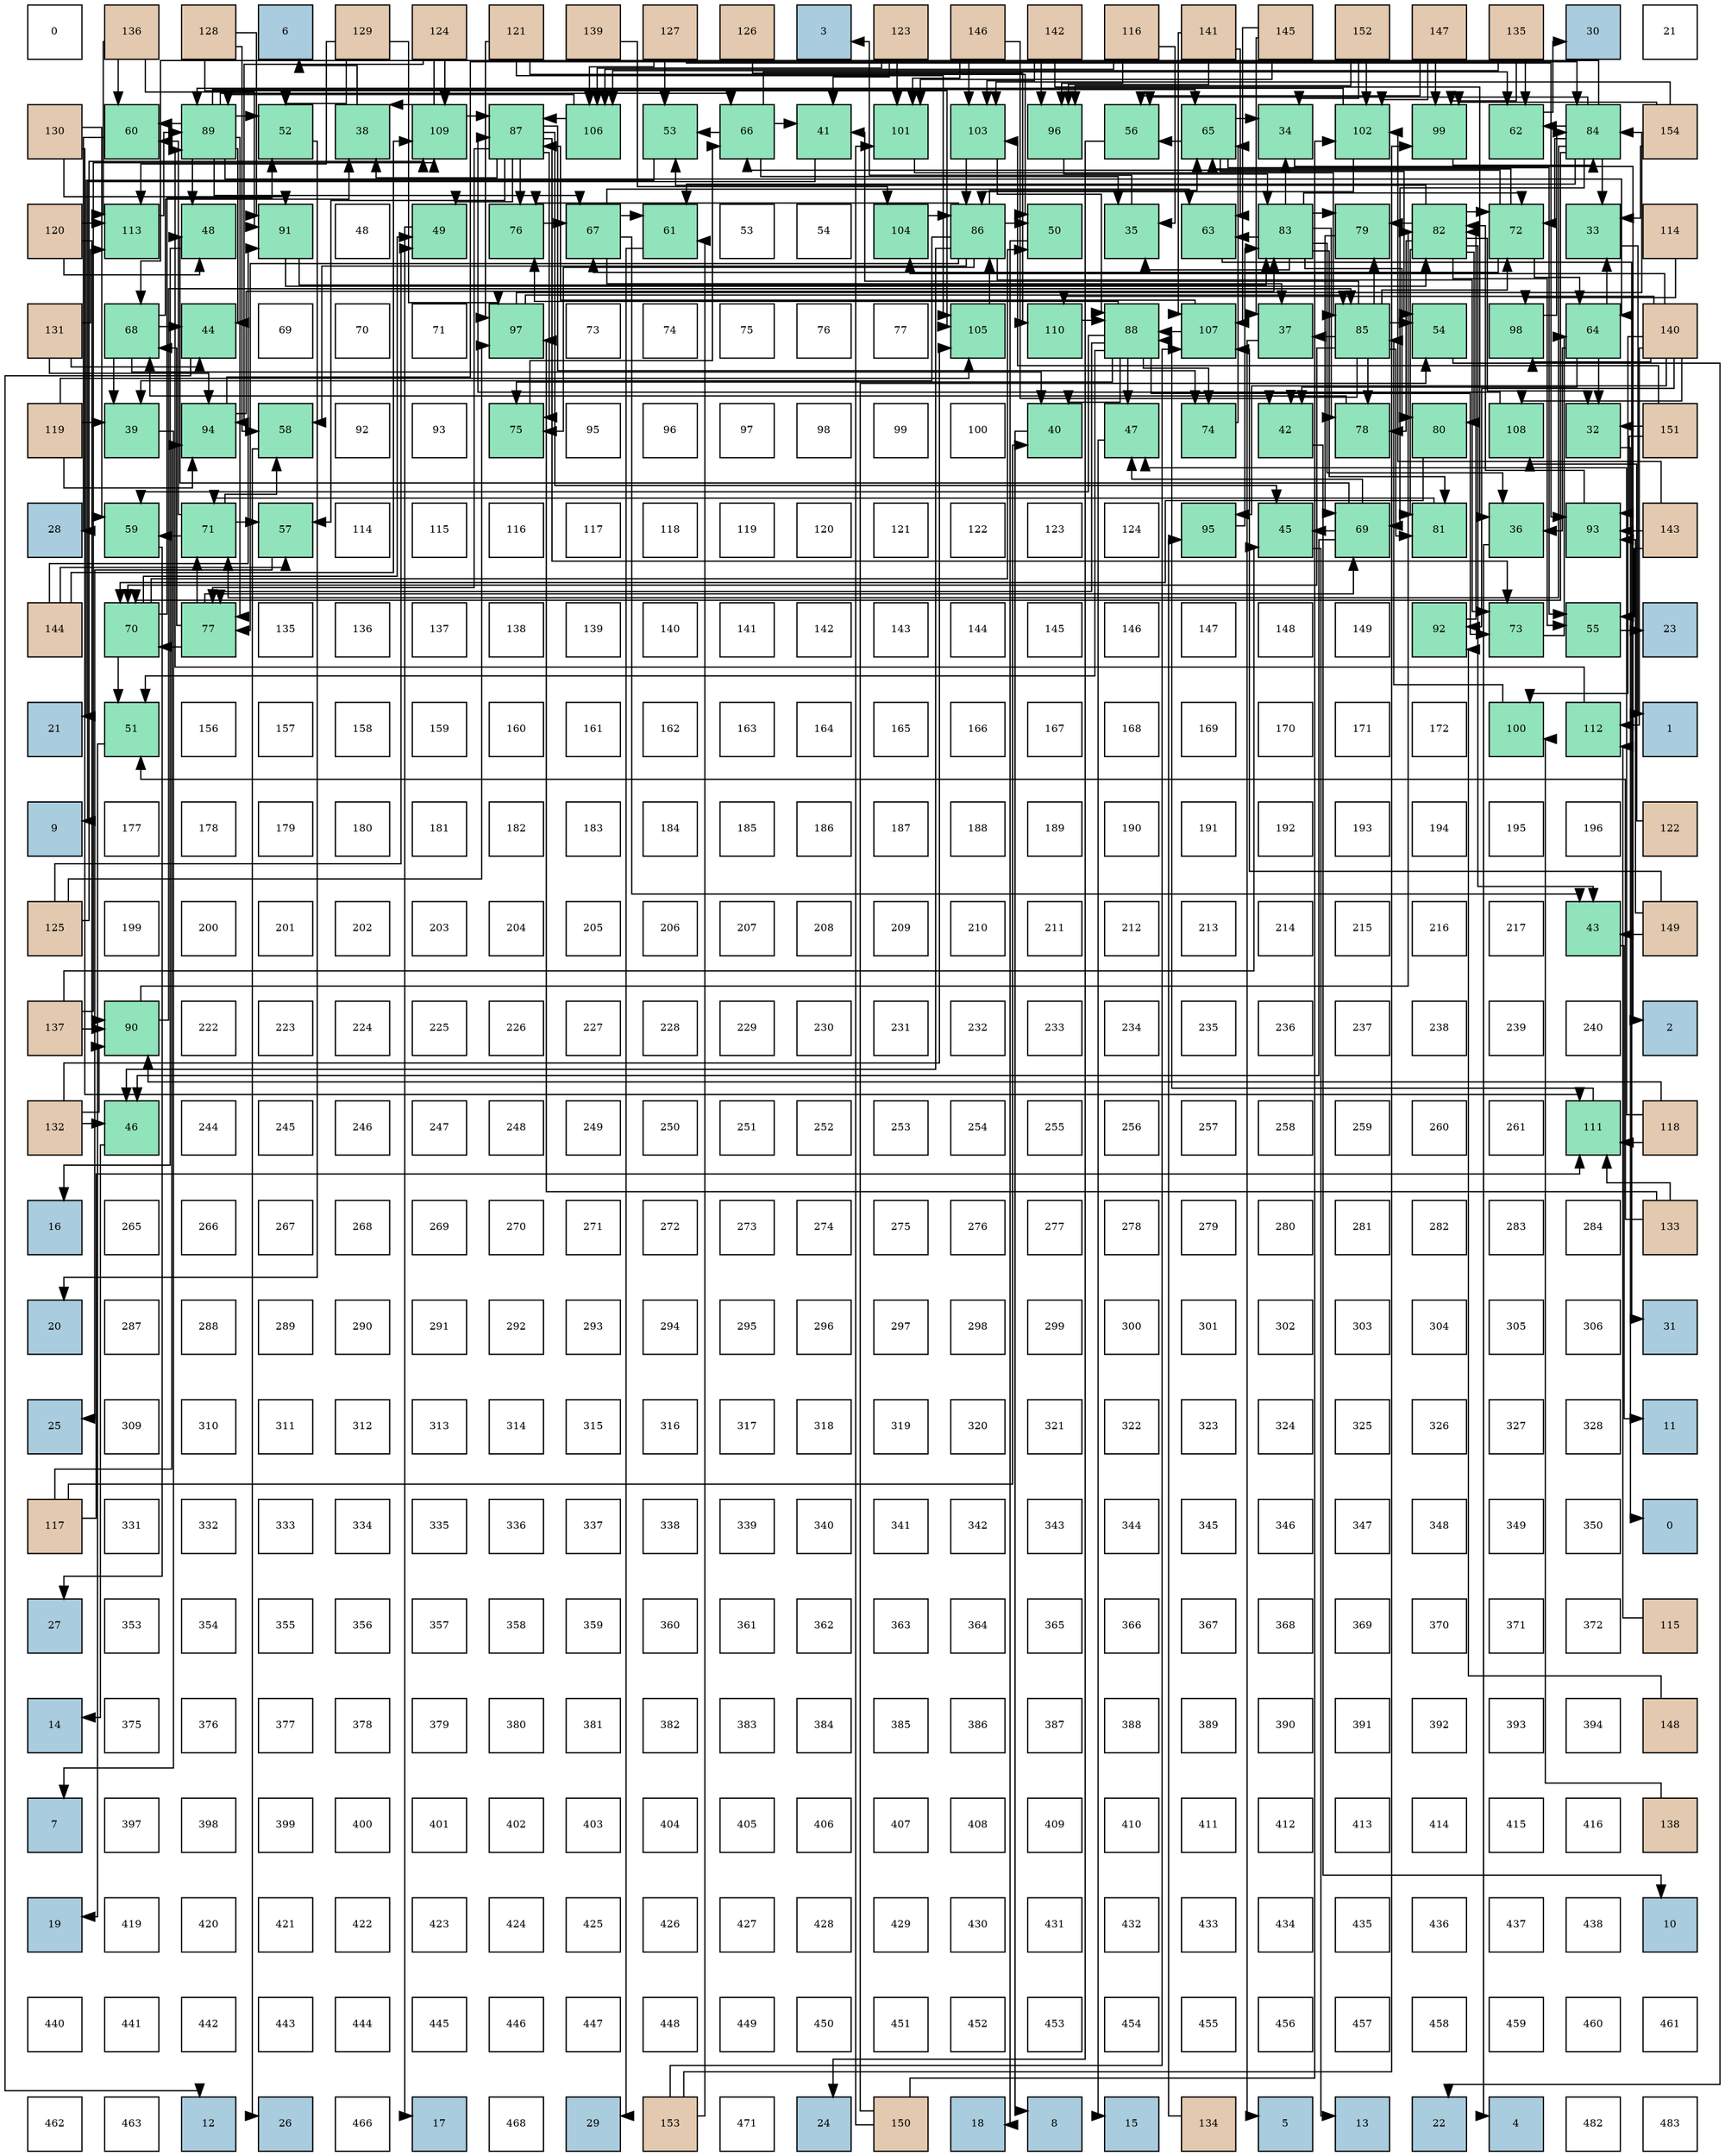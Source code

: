 digraph layout{
 rankdir=TB;
 splines=ortho;
 node [style=filled shape=square fixedsize=true width=0.6];
0[label="0", fontsize=8, fillcolor="#ffffff"];
1[label="136", fontsize=8, fillcolor="#e3c9af"];
2[label="128", fontsize=8, fillcolor="#e3c9af"];
3[label="6", fontsize=8, fillcolor="#a9ccde"];
4[label="129", fontsize=8, fillcolor="#e3c9af"];
5[label="124", fontsize=8, fillcolor="#e3c9af"];
6[label="121", fontsize=8, fillcolor="#e3c9af"];
7[label="139", fontsize=8, fillcolor="#e3c9af"];
8[label="127", fontsize=8, fillcolor="#e3c9af"];
9[label="126", fontsize=8, fillcolor="#e3c9af"];
10[label="3", fontsize=8, fillcolor="#a9ccde"];
11[label="123", fontsize=8, fillcolor="#e3c9af"];
12[label="146", fontsize=8, fillcolor="#e3c9af"];
13[label="142", fontsize=8, fillcolor="#e3c9af"];
14[label="116", fontsize=8, fillcolor="#e3c9af"];
15[label="141", fontsize=8, fillcolor="#e3c9af"];
16[label="145", fontsize=8, fillcolor="#e3c9af"];
17[label="152", fontsize=8, fillcolor="#e3c9af"];
18[label="147", fontsize=8, fillcolor="#e3c9af"];
19[label="135", fontsize=8, fillcolor="#e3c9af"];
20[label="30", fontsize=8, fillcolor="#a9ccde"];
21[label="21", fontsize=8, fillcolor="#ffffff"];
22[label="130", fontsize=8, fillcolor="#e3c9af"];
23[label="60", fontsize=8, fillcolor="#91e3bb"];
24[label="89", fontsize=8, fillcolor="#91e3bb"];
25[label="52", fontsize=8, fillcolor="#91e3bb"];
26[label="38", fontsize=8, fillcolor="#91e3bb"];
27[label="109", fontsize=8, fillcolor="#91e3bb"];
28[label="87", fontsize=8, fillcolor="#91e3bb"];
29[label="106", fontsize=8, fillcolor="#91e3bb"];
30[label="53", fontsize=8, fillcolor="#91e3bb"];
31[label="66", fontsize=8, fillcolor="#91e3bb"];
32[label="41", fontsize=8, fillcolor="#91e3bb"];
33[label="101", fontsize=8, fillcolor="#91e3bb"];
34[label="103", fontsize=8, fillcolor="#91e3bb"];
35[label="96", fontsize=8, fillcolor="#91e3bb"];
36[label="56", fontsize=8, fillcolor="#91e3bb"];
37[label="65", fontsize=8, fillcolor="#91e3bb"];
38[label="34", fontsize=8, fillcolor="#91e3bb"];
39[label="102", fontsize=8, fillcolor="#91e3bb"];
40[label="99", fontsize=8, fillcolor="#91e3bb"];
41[label="62", fontsize=8, fillcolor="#91e3bb"];
42[label="84", fontsize=8, fillcolor="#91e3bb"];
43[label="154", fontsize=8, fillcolor="#e3c9af"];
44[label="120", fontsize=8, fillcolor="#e3c9af"];
45[label="113", fontsize=8, fillcolor="#91e3bb"];
46[label="48", fontsize=8, fillcolor="#91e3bb"];
47[label="91", fontsize=8, fillcolor="#91e3bb"];
48[label="48", fontsize=8, fillcolor="#ffffff"];
49[label="49", fontsize=8, fillcolor="#91e3bb"];
50[label="76", fontsize=8, fillcolor="#91e3bb"];
51[label="67", fontsize=8, fillcolor="#91e3bb"];
52[label="61", fontsize=8, fillcolor="#91e3bb"];
53[label="53", fontsize=8, fillcolor="#ffffff"];
54[label="54", fontsize=8, fillcolor="#ffffff"];
55[label="104", fontsize=8, fillcolor="#91e3bb"];
56[label="86", fontsize=8, fillcolor="#91e3bb"];
57[label="50", fontsize=8, fillcolor="#91e3bb"];
58[label="35", fontsize=8, fillcolor="#91e3bb"];
59[label="63", fontsize=8, fillcolor="#91e3bb"];
60[label="83", fontsize=8, fillcolor="#91e3bb"];
61[label="79", fontsize=8, fillcolor="#91e3bb"];
62[label="82", fontsize=8, fillcolor="#91e3bb"];
63[label="72", fontsize=8, fillcolor="#91e3bb"];
64[label="33", fontsize=8, fillcolor="#91e3bb"];
65[label="114", fontsize=8, fillcolor="#e3c9af"];
66[label="131", fontsize=8, fillcolor="#e3c9af"];
67[label="68", fontsize=8, fillcolor="#91e3bb"];
68[label="44", fontsize=8, fillcolor="#91e3bb"];
69[label="69", fontsize=8, fillcolor="#ffffff"];
70[label="70", fontsize=8, fillcolor="#ffffff"];
71[label="71", fontsize=8, fillcolor="#ffffff"];
72[label="97", fontsize=8, fillcolor="#91e3bb"];
73[label="73", fontsize=8, fillcolor="#ffffff"];
74[label="74", fontsize=8, fillcolor="#ffffff"];
75[label="75", fontsize=8, fillcolor="#ffffff"];
76[label="76", fontsize=8, fillcolor="#ffffff"];
77[label="77", fontsize=8, fillcolor="#ffffff"];
78[label="105", fontsize=8, fillcolor="#91e3bb"];
79[label="110", fontsize=8, fillcolor="#91e3bb"];
80[label="88", fontsize=8, fillcolor="#91e3bb"];
81[label="107", fontsize=8, fillcolor="#91e3bb"];
82[label="37", fontsize=8, fillcolor="#91e3bb"];
83[label="85", fontsize=8, fillcolor="#91e3bb"];
84[label="54", fontsize=8, fillcolor="#91e3bb"];
85[label="98", fontsize=8, fillcolor="#91e3bb"];
86[label="64", fontsize=8, fillcolor="#91e3bb"];
87[label="140", fontsize=8, fillcolor="#e3c9af"];
88[label="119", fontsize=8, fillcolor="#e3c9af"];
89[label="39", fontsize=8, fillcolor="#91e3bb"];
90[label="94", fontsize=8, fillcolor="#91e3bb"];
91[label="58", fontsize=8, fillcolor="#91e3bb"];
92[label="92", fontsize=8, fillcolor="#ffffff"];
93[label="93", fontsize=8, fillcolor="#ffffff"];
94[label="75", fontsize=8, fillcolor="#91e3bb"];
95[label="95", fontsize=8, fillcolor="#ffffff"];
96[label="96", fontsize=8, fillcolor="#ffffff"];
97[label="97", fontsize=8, fillcolor="#ffffff"];
98[label="98", fontsize=8, fillcolor="#ffffff"];
99[label="99", fontsize=8, fillcolor="#ffffff"];
100[label="100", fontsize=8, fillcolor="#ffffff"];
101[label="40", fontsize=8, fillcolor="#91e3bb"];
102[label="47", fontsize=8, fillcolor="#91e3bb"];
103[label="74", fontsize=8, fillcolor="#91e3bb"];
104[label="42", fontsize=8, fillcolor="#91e3bb"];
105[label="78", fontsize=8, fillcolor="#91e3bb"];
106[label="80", fontsize=8, fillcolor="#91e3bb"];
107[label="108", fontsize=8, fillcolor="#91e3bb"];
108[label="32", fontsize=8, fillcolor="#91e3bb"];
109[label="151", fontsize=8, fillcolor="#e3c9af"];
110[label="28", fontsize=8, fillcolor="#a9ccde"];
111[label="59", fontsize=8, fillcolor="#91e3bb"];
112[label="71", fontsize=8, fillcolor="#91e3bb"];
113[label="57", fontsize=8, fillcolor="#91e3bb"];
114[label="114", fontsize=8, fillcolor="#ffffff"];
115[label="115", fontsize=8, fillcolor="#ffffff"];
116[label="116", fontsize=8, fillcolor="#ffffff"];
117[label="117", fontsize=8, fillcolor="#ffffff"];
118[label="118", fontsize=8, fillcolor="#ffffff"];
119[label="119", fontsize=8, fillcolor="#ffffff"];
120[label="120", fontsize=8, fillcolor="#ffffff"];
121[label="121", fontsize=8, fillcolor="#ffffff"];
122[label="122", fontsize=8, fillcolor="#ffffff"];
123[label="123", fontsize=8, fillcolor="#ffffff"];
124[label="124", fontsize=8, fillcolor="#ffffff"];
125[label="95", fontsize=8, fillcolor="#91e3bb"];
126[label="45", fontsize=8, fillcolor="#91e3bb"];
127[label="69", fontsize=8, fillcolor="#91e3bb"];
128[label="81", fontsize=8, fillcolor="#91e3bb"];
129[label="36", fontsize=8, fillcolor="#91e3bb"];
130[label="93", fontsize=8, fillcolor="#91e3bb"];
131[label="143", fontsize=8, fillcolor="#e3c9af"];
132[label="144", fontsize=8, fillcolor="#e3c9af"];
133[label="70", fontsize=8, fillcolor="#91e3bb"];
134[label="77", fontsize=8, fillcolor="#91e3bb"];
135[label="135", fontsize=8, fillcolor="#ffffff"];
136[label="136", fontsize=8, fillcolor="#ffffff"];
137[label="137", fontsize=8, fillcolor="#ffffff"];
138[label="138", fontsize=8, fillcolor="#ffffff"];
139[label="139", fontsize=8, fillcolor="#ffffff"];
140[label="140", fontsize=8, fillcolor="#ffffff"];
141[label="141", fontsize=8, fillcolor="#ffffff"];
142[label="142", fontsize=8, fillcolor="#ffffff"];
143[label="143", fontsize=8, fillcolor="#ffffff"];
144[label="144", fontsize=8, fillcolor="#ffffff"];
145[label="145", fontsize=8, fillcolor="#ffffff"];
146[label="146", fontsize=8, fillcolor="#ffffff"];
147[label="147", fontsize=8, fillcolor="#ffffff"];
148[label="148", fontsize=8, fillcolor="#ffffff"];
149[label="149", fontsize=8, fillcolor="#ffffff"];
150[label="92", fontsize=8, fillcolor="#91e3bb"];
151[label="73", fontsize=8, fillcolor="#91e3bb"];
152[label="55", fontsize=8, fillcolor="#91e3bb"];
153[label="23", fontsize=8, fillcolor="#a9ccde"];
154[label="21", fontsize=8, fillcolor="#a9ccde"];
155[label="51", fontsize=8, fillcolor="#91e3bb"];
156[label="156", fontsize=8, fillcolor="#ffffff"];
157[label="157", fontsize=8, fillcolor="#ffffff"];
158[label="158", fontsize=8, fillcolor="#ffffff"];
159[label="159", fontsize=8, fillcolor="#ffffff"];
160[label="160", fontsize=8, fillcolor="#ffffff"];
161[label="161", fontsize=8, fillcolor="#ffffff"];
162[label="162", fontsize=8, fillcolor="#ffffff"];
163[label="163", fontsize=8, fillcolor="#ffffff"];
164[label="164", fontsize=8, fillcolor="#ffffff"];
165[label="165", fontsize=8, fillcolor="#ffffff"];
166[label="166", fontsize=8, fillcolor="#ffffff"];
167[label="167", fontsize=8, fillcolor="#ffffff"];
168[label="168", fontsize=8, fillcolor="#ffffff"];
169[label="169", fontsize=8, fillcolor="#ffffff"];
170[label="170", fontsize=8, fillcolor="#ffffff"];
171[label="171", fontsize=8, fillcolor="#ffffff"];
172[label="172", fontsize=8, fillcolor="#ffffff"];
173[label="100", fontsize=8, fillcolor="#91e3bb"];
174[label="112", fontsize=8, fillcolor="#91e3bb"];
175[label="1", fontsize=8, fillcolor="#a9ccde"];
176[label="9", fontsize=8, fillcolor="#a9ccde"];
177[label="177", fontsize=8, fillcolor="#ffffff"];
178[label="178", fontsize=8, fillcolor="#ffffff"];
179[label="179", fontsize=8, fillcolor="#ffffff"];
180[label="180", fontsize=8, fillcolor="#ffffff"];
181[label="181", fontsize=8, fillcolor="#ffffff"];
182[label="182", fontsize=8, fillcolor="#ffffff"];
183[label="183", fontsize=8, fillcolor="#ffffff"];
184[label="184", fontsize=8, fillcolor="#ffffff"];
185[label="185", fontsize=8, fillcolor="#ffffff"];
186[label="186", fontsize=8, fillcolor="#ffffff"];
187[label="187", fontsize=8, fillcolor="#ffffff"];
188[label="188", fontsize=8, fillcolor="#ffffff"];
189[label="189", fontsize=8, fillcolor="#ffffff"];
190[label="190", fontsize=8, fillcolor="#ffffff"];
191[label="191", fontsize=8, fillcolor="#ffffff"];
192[label="192", fontsize=8, fillcolor="#ffffff"];
193[label="193", fontsize=8, fillcolor="#ffffff"];
194[label="194", fontsize=8, fillcolor="#ffffff"];
195[label="195", fontsize=8, fillcolor="#ffffff"];
196[label="196", fontsize=8, fillcolor="#ffffff"];
197[label="122", fontsize=8, fillcolor="#e3c9af"];
198[label="125", fontsize=8, fillcolor="#e3c9af"];
199[label="199", fontsize=8, fillcolor="#ffffff"];
200[label="200", fontsize=8, fillcolor="#ffffff"];
201[label="201", fontsize=8, fillcolor="#ffffff"];
202[label="202", fontsize=8, fillcolor="#ffffff"];
203[label="203", fontsize=8, fillcolor="#ffffff"];
204[label="204", fontsize=8, fillcolor="#ffffff"];
205[label="205", fontsize=8, fillcolor="#ffffff"];
206[label="206", fontsize=8, fillcolor="#ffffff"];
207[label="207", fontsize=8, fillcolor="#ffffff"];
208[label="208", fontsize=8, fillcolor="#ffffff"];
209[label="209", fontsize=8, fillcolor="#ffffff"];
210[label="210", fontsize=8, fillcolor="#ffffff"];
211[label="211", fontsize=8, fillcolor="#ffffff"];
212[label="212", fontsize=8, fillcolor="#ffffff"];
213[label="213", fontsize=8, fillcolor="#ffffff"];
214[label="214", fontsize=8, fillcolor="#ffffff"];
215[label="215", fontsize=8, fillcolor="#ffffff"];
216[label="216", fontsize=8, fillcolor="#ffffff"];
217[label="217", fontsize=8, fillcolor="#ffffff"];
218[label="43", fontsize=8, fillcolor="#91e3bb"];
219[label="149", fontsize=8, fillcolor="#e3c9af"];
220[label="137", fontsize=8, fillcolor="#e3c9af"];
221[label="90", fontsize=8, fillcolor="#91e3bb"];
222[label="222", fontsize=8, fillcolor="#ffffff"];
223[label="223", fontsize=8, fillcolor="#ffffff"];
224[label="224", fontsize=8, fillcolor="#ffffff"];
225[label="225", fontsize=8, fillcolor="#ffffff"];
226[label="226", fontsize=8, fillcolor="#ffffff"];
227[label="227", fontsize=8, fillcolor="#ffffff"];
228[label="228", fontsize=8, fillcolor="#ffffff"];
229[label="229", fontsize=8, fillcolor="#ffffff"];
230[label="230", fontsize=8, fillcolor="#ffffff"];
231[label="231", fontsize=8, fillcolor="#ffffff"];
232[label="232", fontsize=8, fillcolor="#ffffff"];
233[label="233", fontsize=8, fillcolor="#ffffff"];
234[label="234", fontsize=8, fillcolor="#ffffff"];
235[label="235", fontsize=8, fillcolor="#ffffff"];
236[label="236", fontsize=8, fillcolor="#ffffff"];
237[label="237", fontsize=8, fillcolor="#ffffff"];
238[label="238", fontsize=8, fillcolor="#ffffff"];
239[label="239", fontsize=8, fillcolor="#ffffff"];
240[label="240", fontsize=8, fillcolor="#ffffff"];
241[label="2", fontsize=8, fillcolor="#a9ccde"];
242[label="132", fontsize=8, fillcolor="#e3c9af"];
243[label="46", fontsize=8, fillcolor="#91e3bb"];
244[label="244", fontsize=8, fillcolor="#ffffff"];
245[label="245", fontsize=8, fillcolor="#ffffff"];
246[label="246", fontsize=8, fillcolor="#ffffff"];
247[label="247", fontsize=8, fillcolor="#ffffff"];
248[label="248", fontsize=8, fillcolor="#ffffff"];
249[label="249", fontsize=8, fillcolor="#ffffff"];
250[label="250", fontsize=8, fillcolor="#ffffff"];
251[label="251", fontsize=8, fillcolor="#ffffff"];
252[label="252", fontsize=8, fillcolor="#ffffff"];
253[label="253", fontsize=8, fillcolor="#ffffff"];
254[label="254", fontsize=8, fillcolor="#ffffff"];
255[label="255", fontsize=8, fillcolor="#ffffff"];
256[label="256", fontsize=8, fillcolor="#ffffff"];
257[label="257", fontsize=8, fillcolor="#ffffff"];
258[label="258", fontsize=8, fillcolor="#ffffff"];
259[label="259", fontsize=8, fillcolor="#ffffff"];
260[label="260", fontsize=8, fillcolor="#ffffff"];
261[label="261", fontsize=8, fillcolor="#ffffff"];
262[label="111", fontsize=8, fillcolor="#91e3bb"];
263[label="118", fontsize=8, fillcolor="#e3c9af"];
264[label="16", fontsize=8, fillcolor="#a9ccde"];
265[label="265", fontsize=8, fillcolor="#ffffff"];
266[label="266", fontsize=8, fillcolor="#ffffff"];
267[label="267", fontsize=8, fillcolor="#ffffff"];
268[label="268", fontsize=8, fillcolor="#ffffff"];
269[label="269", fontsize=8, fillcolor="#ffffff"];
270[label="270", fontsize=8, fillcolor="#ffffff"];
271[label="271", fontsize=8, fillcolor="#ffffff"];
272[label="272", fontsize=8, fillcolor="#ffffff"];
273[label="273", fontsize=8, fillcolor="#ffffff"];
274[label="274", fontsize=8, fillcolor="#ffffff"];
275[label="275", fontsize=8, fillcolor="#ffffff"];
276[label="276", fontsize=8, fillcolor="#ffffff"];
277[label="277", fontsize=8, fillcolor="#ffffff"];
278[label="278", fontsize=8, fillcolor="#ffffff"];
279[label="279", fontsize=8, fillcolor="#ffffff"];
280[label="280", fontsize=8, fillcolor="#ffffff"];
281[label="281", fontsize=8, fillcolor="#ffffff"];
282[label="282", fontsize=8, fillcolor="#ffffff"];
283[label="283", fontsize=8, fillcolor="#ffffff"];
284[label="284", fontsize=8, fillcolor="#ffffff"];
285[label="133", fontsize=8, fillcolor="#e3c9af"];
286[label="20", fontsize=8, fillcolor="#a9ccde"];
287[label="287", fontsize=8, fillcolor="#ffffff"];
288[label="288", fontsize=8, fillcolor="#ffffff"];
289[label="289", fontsize=8, fillcolor="#ffffff"];
290[label="290", fontsize=8, fillcolor="#ffffff"];
291[label="291", fontsize=8, fillcolor="#ffffff"];
292[label="292", fontsize=8, fillcolor="#ffffff"];
293[label="293", fontsize=8, fillcolor="#ffffff"];
294[label="294", fontsize=8, fillcolor="#ffffff"];
295[label="295", fontsize=8, fillcolor="#ffffff"];
296[label="296", fontsize=8, fillcolor="#ffffff"];
297[label="297", fontsize=8, fillcolor="#ffffff"];
298[label="298", fontsize=8, fillcolor="#ffffff"];
299[label="299", fontsize=8, fillcolor="#ffffff"];
300[label="300", fontsize=8, fillcolor="#ffffff"];
301[label="301", fontsize=8, fillcolor="#ffffff"];
302[label="302", fontsize=8, fillcolor="#ffffff"];
303[label="303", fontsize=8, fillcolor="#ffffff"];
304[label="304", fontsize=8, fillcolor="#ffffff"];
305[label="305", fontsize=8, fillcolor="#ffffff"];
306[label="306", fontsize=8, fillcolor="#ffffff"];
307[label="31", fontsize=8, fillcolor="#a9ccde"];
308[label="25", fontsize=8, fillcolor="#a9ccde"];
309[label="309", fontsize=8, fillcolor="#ffffff"];
310[label="310", fontsize=8, fillcolor="#ffffff"];
311[label="311", fontsize=8, fillcolor="#ffffff"];
312[label="312", fontsize=8, fillcolor="#ffffff"];
313[label="313", fontsize=8, fillcolor="#ffffff"];
314[label="314", fontsize=8, fillcolor="#ffffff"];
315[label="315", fontsize=8, fillcolor="#ffffff"];
316[label="316", fontsize=8, fillcolor="#ffffff"];
317[label="317", fontsize=8, fillcolor="#ffffff"];
318[label="318", fontsize=8, fillcolor="#ffffff"];
319[label="319", fontsize=8, fillcolor="#ffffff"];
320[label="320", fontsize=8, fillcolor="#ffffff"];
321[label="321", fontsize=8, fillcolor="#ffffff"];
322[label="322", fontsize=8, fillcolor="#ffffff"];
323[label="323", fontsize=8, fillcolor="#ffffff"];
324[label="324", fontsize=8, fillcolor="#ffffff"];
325[label="325", fontsize=8, fillcolor="#ffffff"];
326[label="326", fontsize=8, fillcolor="#ffffff"];
327[label="327", fontsize=8, fillcolor="#ffffff"];
328[label="328", fontsize=8, fillcolor="#ffffff"];
329[label="11", fontsize=8, fillcolor="#a9ccde"];
330[label="117", fontsize=8, fillcolor="#e3c9af"];
331[label="331", fontsize=8, fillcolor="#ffffff"];
332[label="332", fontsize=8, fillcolor="#ffffff"];
333[label="333", fontsize=8, fillcolor="#ffffff"];
334[label="334", fontsize=8, fillcolor="#ffffff"];
335[label="335", fontsize=8, fillcolor="#ffffff"];
336[label="336", fontsize=8, fillcolor="#ffffff"];
337[label="337", fontsize=8, fillcolor="#ffffff"];
338[label="338", fontsize=8, fillcolor="#ffffff"];
339[label="339", fontsize=8, fillcolor="#ffffff"];
340[label="340", fontsize=8, fillcolor="#ffffff"];
341[label="341", fontsize=8, fillcolor="#ffffff"];
342[label="342", fontsize=8, fillcolor="#ffffff"];
343[label="343", fontsize=8, fillcolor="#ffffff"];
344[label="344", fontsize=8, fillcolor="#ffffff"];
345[label="345", fontsize=8, fillcolor="#ffffff"];
346[label="346", fontsize=8, fillcolor="#ffffff"];
347[label="347", fontsize=8, fillcolor="#ffffff"];
348[label="348", fontsize=8, fillcolor="#ffffff"];
349[label="349", fontsize=8, fillcolor="#ffffff"];
350[label="350", fontsize=8, fillcolor="#ffffff"];
351[label="0", fontsize=8, fillcolor="#a9ccde"];
352[label="27", fontsize=8, fillcolor="#a9ccde"];
353[label="353", fontsize=8, fillcolor="#ffffff"];
354[label="354", fontsize=8, fillcolor="#ffffff"];
355[label="355", fontsize=8, fillcolor="#ffffff"];
356[label="356", fontsize=8, fillcolor="#ffffff"];
357[label="357", fontsize=8, fillcolor="#ffffff"];
358[label="358", fontsize=8, fillcolor="#ffffff"];
359[label="359", fontsize=8, fillcolor="#ffffff"];
360[label="360", fontsize=8, fillcolor="#ffffff"];
361[label="361", fontsize=8, fillcolor="#ffffff"];
362[label="362", fontsize=8, fillcolor="#ffffff"];
363[label="363", fontsize=8, fillcolor="#ffffff"];
364[label="364", fontsize=8, fillcolor="#ffffff"];
365[label="365", fontsize=8, fillcolor="#ffffff"];
366[label="366", fontsize=8, fillcolor="#ffffff"];
367[label="367", fontsize=8, fillcolor="#ffffff"];
368[label="368", fontsize=8, fillcolor="#ffffff"];
369[label="369", fontsize=8, fillcolor="#ffffff"];
370[label="370", fontsize=8, fillcolor="#ffffff"];
371[label="371", fontsize=8, fillcolor="#ffffff"];
372[label="372", fontsize=8, fillcolor="#ffffff"];
373[label="115", fontsize=8, fillcolor="#e3c9af"];
374[label="14", fontsize=8, fillcolor="#a9ccde"];
375[label="375", fontsize=8, fillcolor="#ffffff"];
376[label="376", fontsize=8, fillcolor="#ffffff"];
377[label="377", fontsize=8, fillcolor="#ffffff"];
378[label="378", fontsize=8, fillcolor="#ffffff"];
379[label="379", fontsize=8, fillcolor="#ffffff"];
380[label="380", fontsize=8, fillcolor="#ffffff"];
381[label="381", fontsize=8, fillcolor="#ffffff"];
382[label="382", fontsize=8, fillcolor="#ffffff"];
383[label="383", fontsize=8, fillcolor="#ffffff"];
384[label="384", fontsize=8, fillcolor="#ffffff"];
385[label="385", fontsize=8, fillcolor="#ffffff"];
386[label="386", fontsize=8, fillcolor="#ffffff"];
387[label="387", fontsize=8, fillcolor="#ffffff"];
388[label="388", fontsize=8, fillcolor="#ffffff"];
389[label="389", fontsize=8, fillcolor="#ffffff"];
390[label="390", fontsize=8, fillcolor="#ffffff"];
391[label="391", fontsize=8, fillcolor="#ffffff"];
392[label="392", fontsize=8, fillcolor="#ffffff"];
393[label="393", fontsize=8, fillcolor="#ffffff"];
394[label="394", fontsize=8, fillcolor="#ffffff"];
395[label="148", fontsize=8, fillcolor="#e3c9af"];
396[label="7", fontsize=8, fillcolor="#a9ccde"];
397[label="397", fontsize=8, fillcolor="#ffffff"];
398[label="398", fontsize=8, fillcolor="#ffffff"];
399[label="399", fontsize=8, fillcolor="#ffffff"];
400[label="400", fontsize=8, fillcolor="#ffffff"];
401[label="401", fontsize=8, fillcolor="#ffffff"];
402[label="402", fontsize=8, fillcolor="#ffffff"];
403[label="403", fontsize=8, fillcolor="#ffffff"];
404[label="404", fontsize=8, fillcolor="#ffffff"];
405[label="405", fontsize=8, fillcolor="#ffffff"];
406[label="406", fontsize=8, fillcolor="#ffffff"];
407[label="407", fontsize=8, fillcolor="#ffffff"];
408[label="408", fontsize=8, fillcolor="#ffffff"];
409[label="409", fontsize=8, fillcolor="#ffffff"];
410[label="410", fontsize=8, fillcolor="#ffffff"];
411[label="411", fontsize=8, fillcolor="#ffffff"];
412[label="412", fontsize=8, fillcolor="#ffffff"];
413[label="413", fontsize=8, fillcolor="#ffffff"];
414[label="414", fontsize=8, fillcolor="#ffffff"];
415[label="415", fontsize=8, fillcolor="#ffffff"];
416[label="416", fontsize=8, fillcolor="#ffffff"];
417[label="138", fontsize=8, fillcolor="#e3c9af"];
418[label="19", fontsize=8, fillcolor="#a9ccde"];
419[label="419", fontsize=8, fillcolor="#ffffff"];
420[label="420", fontsize=8, fillcolor="#ffffff"];
421[label="421", fontsize=8, fillcolor="#ffffff"];
422[label="422", fontsize=8, fillcolor="#ffffff"];
423[label="423", fontsize=8, fillcolor="#ffffff"];
424[label="424", fontsize=8, fillcolor="#ffffff"];
425[label="425", fontsize=8, fillcolor="#ffffff"];
426[label="426", fontsize=8, fillcolor="#ffffff"];
427[label="427", fontsize=8, fillcolor="#ffffff"];
428[label="428", fontsize=8, fillcolor="#ffffff"];
429[label="429", fontsize=8, fillcolor="#ffffff"];
430[label="430", fontsize=8, fillcolor="#ffffff"];
431[label="431", fontsize=8, fillcolor="#ffffff"];
432[label="432", fontsize=8, fillcolor="#ffffff"];
433[label="433", fontsize=8, fillcolor="#ffffff"];
434[label="434", fontsize=8, fillcolor="#ffffff"];
435[label="435", fontsize=8, fillcolor="#ffffff"];
436[label="436", fontsize=8, fillcolor="#ffffff"];
437[label="437", fontsize=8, fillcolor="#ffffff"];
438[label="438", fontsize=8, fillcolor="#ffffff"];
439[label="10", fontsize=8, fillcolor="#a9ccde"];
440[label="440", fontsize=8, fillcolor="#ffffff"];
441[label="441", fontsize=8, fillcolor="#ffffff"];
442[label="442", fontsize=8, fillcolor="#ffffff"];
443[label="443", fontsize=8, fillcolor="#ffffff"];
444[label="444", fontsize=8, fillcolor="#ffffff"];
445[label="445", fontsize=8, fillcolor="#ffffff"];
446[label="446", fontsize=8, fillcolor="#ffffff"];
447[label="447", fontsize=8, fillcolor="#ffffff"];
448[label="448", fontsize=8, fillcolor="#ffffff"];
449[label="449", fontsize=8, fillcolor="#ffffff"];
450[label="450", fontsize=8, fillcolor="#ffffff"];
451[label="451", fontsize=8, fillcolor="#ffffff"];
452[label="452", fontsize=8, fillcolor="#ffffff"];
453[label="453", fontsize=8, fillcolor="#ffffff"];
454[label="454", fontsize=8, fillcolor="#ffffff"];
455[label="455", fontsize=8, fillcolor="#ffffff"];
456[label="456", fontsize=8, fillcolor="#ffffff"];
457[label="457", fontsize=8, fillcolor="#ffffff"];
458[label="458", fontsize=8, fillcolor="#ffffff"];
459[label="459", fontsize=8, fillcolor="#ffffff"];
460[label="460", fontsize=8, fillcolor="#ffffff"];
461[label="461", fontsize=8, fillcolor="#ffffff"];
462[label="462", fontsize=8, fillcolor="#ffffff"];
463[label="463", fontsize=8, fillcolor="#ffffff"];
464[label="12", fontsize=8, fillcolor="#a9ccde"];
465[label="26", fontsize=8, fillcolor="#a9ccde"];
466[label="466", fontsize=8, fillcolor="#ffffff"];
467[label="17", fontsize=8, fillcolor="#a9ccde"];
468[label="468", fontsize=8, fillcolor="#ffffff"];
469[label="29", fontsize=8, fillcolor="#a9ccde"];
470[label="153", fontsize=8, fillcolor="#e3c9af"];
471[label="471", fontsize=8, fillcolor="#ffffff"];
472[label="24", fontsize=8, fillcolor="#a9ccde"];
473[label="150", fontsize=8, fillcolor="#e3c9af"];
474[label="18", fontsize=8, fillcolor="#a9ccde"];
475[label="8", fontsize=8, fillcolor="#a9ccde"];
476[label="15", fontsize=8, fillcolor="#a9ccde"];
477[label="134", fontsize=8, fillcolor="#e3c9af"];
478[label="5", fontsize=8, fillcolor="#a9ccde"];
479[label="13", fontsize=8, fillcolor="#a9ccde"];
480[label="22", fontsize=8, fillcolor="#a9ccde"];
481[label="4", fontsize=8, fillcolor="#a9ccde"];
482[label="482", fontsize=8, fillcolor="#ffffff"];
483[label="483", fontsize=8, fillcolor="#ffffff"];
edge [constraint=false, style=vis];108 -> 351;
64 -> 175;
38 -> 241;
58 -> 10;
129 -> 481;
82 -> 478;
26 -> 3;
89 -> 396;
101 -> 475;
32 -> 176;
104 -> 439;
218 -> 329;
68 -> 464;
126 -> 479;
243 -> 374;
102 -> 476;
46 -> 264;
49 -> 467;
57 -> 474;
155 -> 418;
25 -> 286;
30 -> 154;
84 -> 480;
152 -> 153;
36 -> 472;
113 -> 308;
91 -> 465;
111 -> 352;
23 -> 110;
52 -> 469;
41 -> 20;
59 -> 307;
86 -> 108;
86 -> 64;
86 -> 129;
86 -> 104;
37 -> 38;
37 -> 84;
37 -> 152;
37 -> 36;
31 -> 58;
31 -> 32;
31 -> 30;
31 -> 41;
51 -> 82;
51 -> 218;
51 -> 52;
51 -> 59;
67 -> 26;
67 -> 89;
67 -> 101;
67 -> 68;
127 -> 126;
127 -> 243;
127 -> 102;
127 -> 46;
133 -> 49;
133 -> 57;
133 -> 155;
133 -> 25;
112 -> 113;
112 -> 91;
112 -> 111;
112 -> 23;
63 -> 86;
63 -> 37;
63 -> 31;
63 -> 51;
151 -> 86;
103 -> 37;
94 -> 31;
50 -> 51;
134 -> 67;
134 -> 127;
134 -> 133;
134 -> 112;
105 -> 67;
61 -> 127;
106 -> 133;
128 -> 112;
62 -> 108;
62 -> 218;
62 -> 30;
62 -> 152;
62 -> 63;
62 -> 105;
62 -> 61;
62 -> 106;
62 -> 128;
60 -> 38;
60 -> 58;
60 -> 129;
60 -> 59;
60 -> 63;
60 -> 105;
60 -> 61;
60 -> 106;
60 -> 128;
42 -> 64;
42 -> 36;
42 -> 52;
42 -> 41;
42 -> 67;
42 -> 127;
42 -> 133;
42 -> 112;
42 -> 63;
83 -> 82;
83 -> 32;
83 -> 104;
83 -> 84;
83 -> 133;
83 -> 63;
83 -> 105;
83 -> 61;
83 -> 128;
56 -> 89;
56 -> 243;
56 -> 57;
56 -> 91;
56 -> 37;
56 -> 151;
56 -> 94;
56 -> 50;
56 -> 134;
28 -> 26;
28 -> 126;
28 -> 49;
28 -> 113;
28 -> 151;
28 -> 103;
28 -> 94;
28 -> 50;
28 -> 134;
80 -> 101;
80 -> 102;
80 -> 155;
80 -> 111;
80 -> 151;
80 -> 103;
80 -> 94;
80 -> 50;
80 -> 134;
24 -> 68;
24 -> 46;
24 -> 25;
24 -> 23;
24 -> 86;
24 -> 37;
24 -> 31;
24 -> 51;
24 -> 134;
221 -> 62;
221 -> 83;
47 -> 62;
47 -> 60;
150 -> 62;
130 -> 62;
90 -> 60;
90 -> 42;
125 -> 60;
35 -> 60;
72 -> 42;
72 -> 83;
85 -> 42;
40 -> 42;
173 -> 83;
33 -> 83;
39 -> 56;
39 -> 24;
34 -> 56;
34 -> 80;
55 -> 56;
78 -> 56;
29 -> 28;
29 -> 24;
81 -> 28;
81 -> 80;
107 -> 28;
27 -> 28;
79 -> 80;
262 -> 80;
174 -> 24;
45 -> 24;
65 -> 85;
373 -> 174;
14 -> 58;
14 -> 35;
14 -> 29;
330 -> 101;
330 -> 90;
330 -> 262;
263 -> 102;
263 -> 221;
263 -> 262;
88 -> 89;
88 -> 90;
88 -> 78;
44 -> 46;
44 -> 221;
44 -> 45;
6 -> 57;
6 -> 72;
6 -> 78;
197 -> 107;
11 -> 32;
11 -> 33;
11 -> 29;
5 -> 26;
5 -> 90;
5 -> 27;
198 -> 49;
198 -> 72;
198 -> 27;
9 -> 79;
8 -> 30;
8 -> 130;
8 -> 29;
2 -> 91;
2 -> 47;
2 -> 78;
4 -> 25;
4 -> 72;
4 -> 45;
22 -> 111;
22 -> 47;
22 -> 262;
66 -> 68;
66 -> 90;
66 -> 45;
242 -> 243;
242 -> 221;
242 -> 78;
285 -> 155;
285 -> 72;
285 -> 262;
477 -> 125;
19 -> 41;
19 -> 40;
19 -> 29;
1 -> 23;
1 -> 47;
1 -> 45;
220 -> 126;
220 -> 221;
220 -> 27;
417 -> 173;
7 -> 55;
87 -> 150;
87 -> 125;
87 -> 85;
87 -> 173;
87 -> 55;
87 -> 107;
87 -> 79;
87 -> 174;
15 -> 59;
15 -> 35;
15 -> 81;
13 -> 129;
13 -> 35;
13 -> 34;
131 -> 152;
131 -> 130;
131 -> 39;
132 -> 113;
132 -> 47;
132 -> 27;
16 -> 82;
16 -> 33;
16 -> 81;
12 -> 104;
12 -> 33;
12 -> 34;
18 -> 36;
18 -> 40;
18 -> 39;
395 -> 150;
219 -> 218;
219 -> 130;
219 -> 81;
473 -> 84;
473 -> 33;
473 -> 39;
109 -> 108;
109 -> 130;
109 -> 34;
17 -> 38;
17 -> 35;
17 -> 39;
470 -> 52;
470 -> 40;
470 -> 81;
43 -> 64;
43 -> 40;
43 -> 34;
edge [constraint=true, style=invis];
0 -> 22 -> 44 -> 66 -> 88 -> 110 -> 132 -> 154 -> 176 -> 198 -> 220 -> 242 -> 264 -> 286 -> 308 -> 330 -> 352 -> 374 -> 396 -> 418 -> 440 -> 462;
1 -> 23 -> 45 -> 67 -> 89 -> 111 -> 133 -> 155 -> 177 -> 199 -> 221 -> 243 -> 265 -> 287 -> 309 -> 331 -> 353 -> 375 -> 397 -> 419 -> 441 -> 463;
2 -> 24 -> 46 -> 68 -> 90 -> 112 -> 134 -> 156 -> 178 -> 200 -> 222 -> 244 -> 266 -> 288 -> 310 -> 332 -> 354 -> 376 -> 398 -> 420 -> 442 -> 464;
3 -> 25 -> 47 -> 69 -> 91 -> 113 -> 135 -> 157 -> 179 -> 201 -> 223 -> 245 -> 267 -> 289 -> 311 -> 333 -> 355 -> 377 -> 399 -> 421 -> 443 -> 465;
4 -> 26 -> 48 -> 70 -> 92 -> 114 -> 136 -> 158 -> 180 -> 202 -> 224 -> 246 -> 268 -> 290 -> 312 -> 334 -> 356 -> 378 -> 400 -> 422 -> 444 -> 466;
5 -> 27 -> 49 -> 71 -> 93 -> 115 -> 137 -> 159 -> 181 -> 203 -> 225 -> 247 -> 269 -> 291 -> 313 -> 335 -> 357 -> 379 -> 401 -> 423 -> 445 -> 467;
6 -> 28 -> 50 -> 72 -> 94 -> 116 -> 138 -> 160 -> 182 -> 204 -> 226 -> 248 -> 270 -> 292 -> 314 -> 336 -> 358 -> 380 -> 402 -> 424 -> 446 -> 468;
7 -> 29 -> 51 -> 73 -> 95 -> 117 -> 139 -> 161 -> 183 -> 205 -> 227 -> 249 -> 271 -> 293 -> 315 -> 337 -> 359 -> 381 -> 403 -> 425 -> 447 -> 469;
8 -> 30 -> 52 -> 74 -> 96 -> 118 -> 140 -> 162 -> 184 -> 206 -> 228 -> 250 -> 272 -> 294 -> 316 -> 338 -> 360 -> 382 -> 404 -> 426 -> 448 -> 470;
9 -> 31 -> 53 -> 75 -> 97 -> 119 -> 141 -> 163 -> 185 -> 207 -> 229 -> 251 -> 273 -> 295 -> 317 -> 339 -> 361 -> 383 -> 405 -> 427 -> 449 -> 471;
10 -> 32 -> 54 -> 76 -> 98 -> 120 -> 142 -> 164 -> 186 -> 208 -> 230 -> 252 -> 274 -> 296 -> 318 -> 340 -> 362 -> 384 -> 406 -> 428 -> 450 -> 472;
11 -> 33 -> 55 -> 77 -> 99 -> 121 -> 143 -> 165 -> 187 -> 209 -> 231 -> 253 -> 275 -> 297 -> 319 -> 341 -> 363 -> 385 -> 407 -> 429 -> 451 -> 473;
12 -> 34 -> 56 -> 78 -> 100 -> 122 -> 144 -> 166 -> 188 -> 210 -> 232 -> 254 -> 276 -> 298 -> 320 -> 342 -> 364 -> 386 -> 408 -> 430 -> 452 -> 474;
13 -> 35 -> 57 -> 79 -> 101 -> 123 -> 145 -> 167 -> 189 -> 211 -> 233 -> 255 -> 277 -> 299 -> 321 -> 343 -> 365 -> 387 -> 409 -> 431 -> 453 -> 475;
14 -> 36 -> 58 -> 80 -> 102 -> 124 -> 146 -> 168 -> 190 -> 212 -> 234 -> 256 -> 278 -> 300 -> 322 -> 344 -> 366 -> 388 -> 410 -> 432 -> 454 -> 476;
15 -> 37 -> 59 -> 81 -> 103 -> 125 -> 147 -> 169 -> 191 -> 213 -> 235 -> 257 -> 279 -> 301 -> 323 -> 345 -> 367 -> 389 -> 411 -> 433 -> 455 -> 477;
16 -> 38 -> 60 -> 82 -> 104 -> 126 -> 148 -> 170 -> 192 -> 214 -> 236 -> 258 -> 280 -> 302 -> 324 -> 346 -> 368 -> 390 -> 412 -> 434 -> 456 -> 478;
17 -> 39 -> 61 -> 83 -> 105 -> 127 -> 149 -> 171 -> 193 -> 215 -> 237 -> 259 -> 281 -> 303 -> 325 -> 347 -> 369 -> 391 -> 413 -> 435 -> 457 -> 479;
18 -> 40 -> 62 -> 84 -> 106 -> 128 -> 150 -> 172 -> 194 -> 216 -> 238 -> 260 -> 282 -> 304 -> 326 -> 348 -> 370 -> 392 -> 414 -> 436 -> 458 -> 480;
19 -> 41 -> 63 -> 85 -> 107 -> 129 -> 151 -> 173 -> 195 -> 217 -> 239 -> 261 -> 283 -> 305 -> 327 -> 349 -> 371 -> 393 -> 415 -> 437 -> 459 -> 481;
20 -> 42 -> 64 -> 86 -> 108 -> 130 -> 152 -> 174 -> 196 -> 218 -> 240 -> 262 -> 284 -> 306 -> 328 -> 350 -> 372 -> 394 -> 416 -> 438 -> 460 -> 482;
21 -> 43 -> 65 -> 87 -> 109 -> 131 -> 153 -> 175 -> 197 -> 219 -> 241 -> 263 -> 285 -> 307 -> 329 -> 351 -> 373 -> 395 -> 417 -> 439 -> 461 -> 483;
rank = same {0 -> 1 -> 2 -> 3 -> 4 -> 5 -> 6 -> 7 -> 8 -> 9 -> 10 -> 11 -> 12 -> 13 -> 14 -> 15 -> 16 -> 17 -> 18 -> 19 -> 20 -> 21};
rank = same {22 -> 23 -> 24 -> 25 -> 26 -> 27 -> 28 -> 29 -> 30 -> 31 -> 32 -> 33 -> 34 -> 35 -> 36 -> 37 -> 38 -> 39 -> 40 -> 41 -> 42 -> 43};
rank = same {44 -> 45 -> 46 -> 47 -> 48 -> 49 -> 50 -> 51 -> 52 -> 53 -> 54 -> 55 -> 56 -> 57 -> 58 -> 59 -> 60 -> 61 -> 62 -> 63 -> 64 -> 65};
rank = same {66 -> 67 -> 68 -> 69 -> 70 -> 71 -> 72 -> 73 -> 74 -> 75 -> 76 -> 77 -> 78 -> 79 -> 80 -> 81 -> 82 -> 83 -> 84 -> 85 -> 86 -> 87};
rank = same {88 -> 89 -> 90 -> 91 -> 92 -> 93 -> 94 -> 95 -> 96 -> 97 -> 98 -> 99 -> 100 -> 101 -> 102 -> 103 -> 104 -> 105 -> 106 -> 107 -> 108 -> 109};
rank = same {110 -> 111 -> 112 -> 113 -> 114 -> 115 -> 116 -> 117 -> 118 -> 119 -> 120 -> 121 -> 122 -> 123 -> 124 -> 125 -> 126 -> 127 -> 128 -> 129 -> 130 -> 131};
rank = same {132 -> 133 -> 134 -> 135 -> 136 -> 137 -> 138 -> 139 -> 140 -> 141 -> 142 -> 143 -> 144 -> 145 -> 146 -> 147 -> 148 -> 149 -> 150 -> 151 -> 152 -> 153};
rank = same {154 -> 155 -> 156 -> 157 -> 158 -> 159 -> 160 -> 161 -> 162 -> 163 -> 164 -> 165 -> 166 -> 167 -> 168 -> 169 -> 170 -> 171 -> 172 -> 173 -> 174 -> 175};
rank = same {176 -> 177 -> 178 -> 179 -> 180 -> 181 -> 182 -> 183 -> 184 -> 185 -> 186 -> 187 -> 188 -> 189 -> 190 -> 191 -> 192 -> 193 -> 194 -> 195 -> 196 -> 197};
rank = same {198 -> 199 -> 200 -> 201 -> 202 -> 203 -> 204 -> 205 -> 206 -> 207 -> 208 -> 209 -> 210 -> 211 -> 212 -> 213 -> 214 -> 215 -> 216 -> 217 -> 218 -> 219};
rank = same {220 -> 221 -> 222 -> 223 -> 224 -> 225 -> 226 -> 227 -> 228 -> 229 -> 230 -> 231 -> 232 -> 233 -> 234 -> 235 -> 236 -> 237 -> 238 -> 239 -> 240 -> 241};
rank = same {242 -> 243 -> 244 -> 245 -> 246 -> 247 -> 248 -> 249 -> 250 -> 251 -> 252 -> 253 -> 254 -> 255 -> 256 -> 257 -> 258 -> 259 -> 260 -> 261 -> 262 -> 263};
rank = same {264 -> 265 -> 266 -> 267 -> 268 -> 269 -> 270 -> 271 -> 272 -> 273 -> 274 -> 275 -> 276 -> 277 -> 278 -> 279 -> 280 -> 281 -> 282 -> 283 -> 284 -> 285};
rank = same {286 -> 287 -> 288 -> 289 -> 290 -> 291 -> 292 -> 293 -> 294 -> 295 -> 296 -> 297 -> 298 -> 299 -> 300 -> 301 -> 302 -> 303 -> 304 -> 305 -> 306 -> 307};
rank = same {308 -> 309 -> 310 -> 311 -> 312 -> 313 -> 314 -> 315 -> 316 -> 317 -> 318 -> 319 -> 320 -> 321 -> 322 -> 323 -> 324 -> 325 -> 326 -> 327 -> 328 -> 329};
rank = same {330 -> 331 -> 332 -> 333 -> 334 -> 335 -> 336 -> 337 -> 338 -> 339 -> 340 -> 341 -> 342 -> 343 -> 344 -> 345 -> 346 -> 347 -> 348 -> 349 -> 350 -> 351};
rank = same {352 -> 353 -> 354 -> 355 -> 356 -> 357 -> 358 -> 359 -> 360 -> 361 -> 362 -> 363 -> 364 -> 365 -> 366 -> 367 -> 368 -> 369 -> 370 -> 371 -> 372 -> 373};
rank = same {374 -> 375 -> 376 -> 377 -> 378 -> 379 -> 380 -> 381 -> 382 -> 383 -> 384 -> 385 -> 386 -> 387 -> 388 -> 389 -> 390 -> 391 -> 392 -> 393 -> 394 -> 395};
rank = same {396 -> 397 -> 398 -> 399 -> 400 -> 401 -> 402 -> 403 -> 404 -> 405 -> 406 -> 407 -> 408 -> 409 -> 410 -> 411 -> 412 -> 413 -> 414 -> 415 -> 416 -> 417};
rank = same {418 -> 419 -> 420 -> 421 -> 422 -> 423 -> 424 -> 425 -> 426 -> 427 -> 428 -> 429 -> 430 -> 431 -> 432 -> 433 -> 434 -> 435 -> 436 -> 437 -> 438 -> 439};
rank = same {440 -> 441 -> 442 -> 443 -> 444 -> 445 -> 446 -> 447 -> 448 -> 449 -> 450 -> 451 -> 452 -> 453 -> 454 -> 455 -> 456 -> 457 -> 458 -> 459 -> 460 -> 461};
rank = same {462 -> 463 -> 464 -> 465 -> 466 -> 467 -> 468 -> 469 -> 470 -> 471 -> 472 -> 473 -> 474 -> 475 -> 476 -> 477 -> 478 -> 479 -> 480 -> 481 -> 482 -> 483};
}